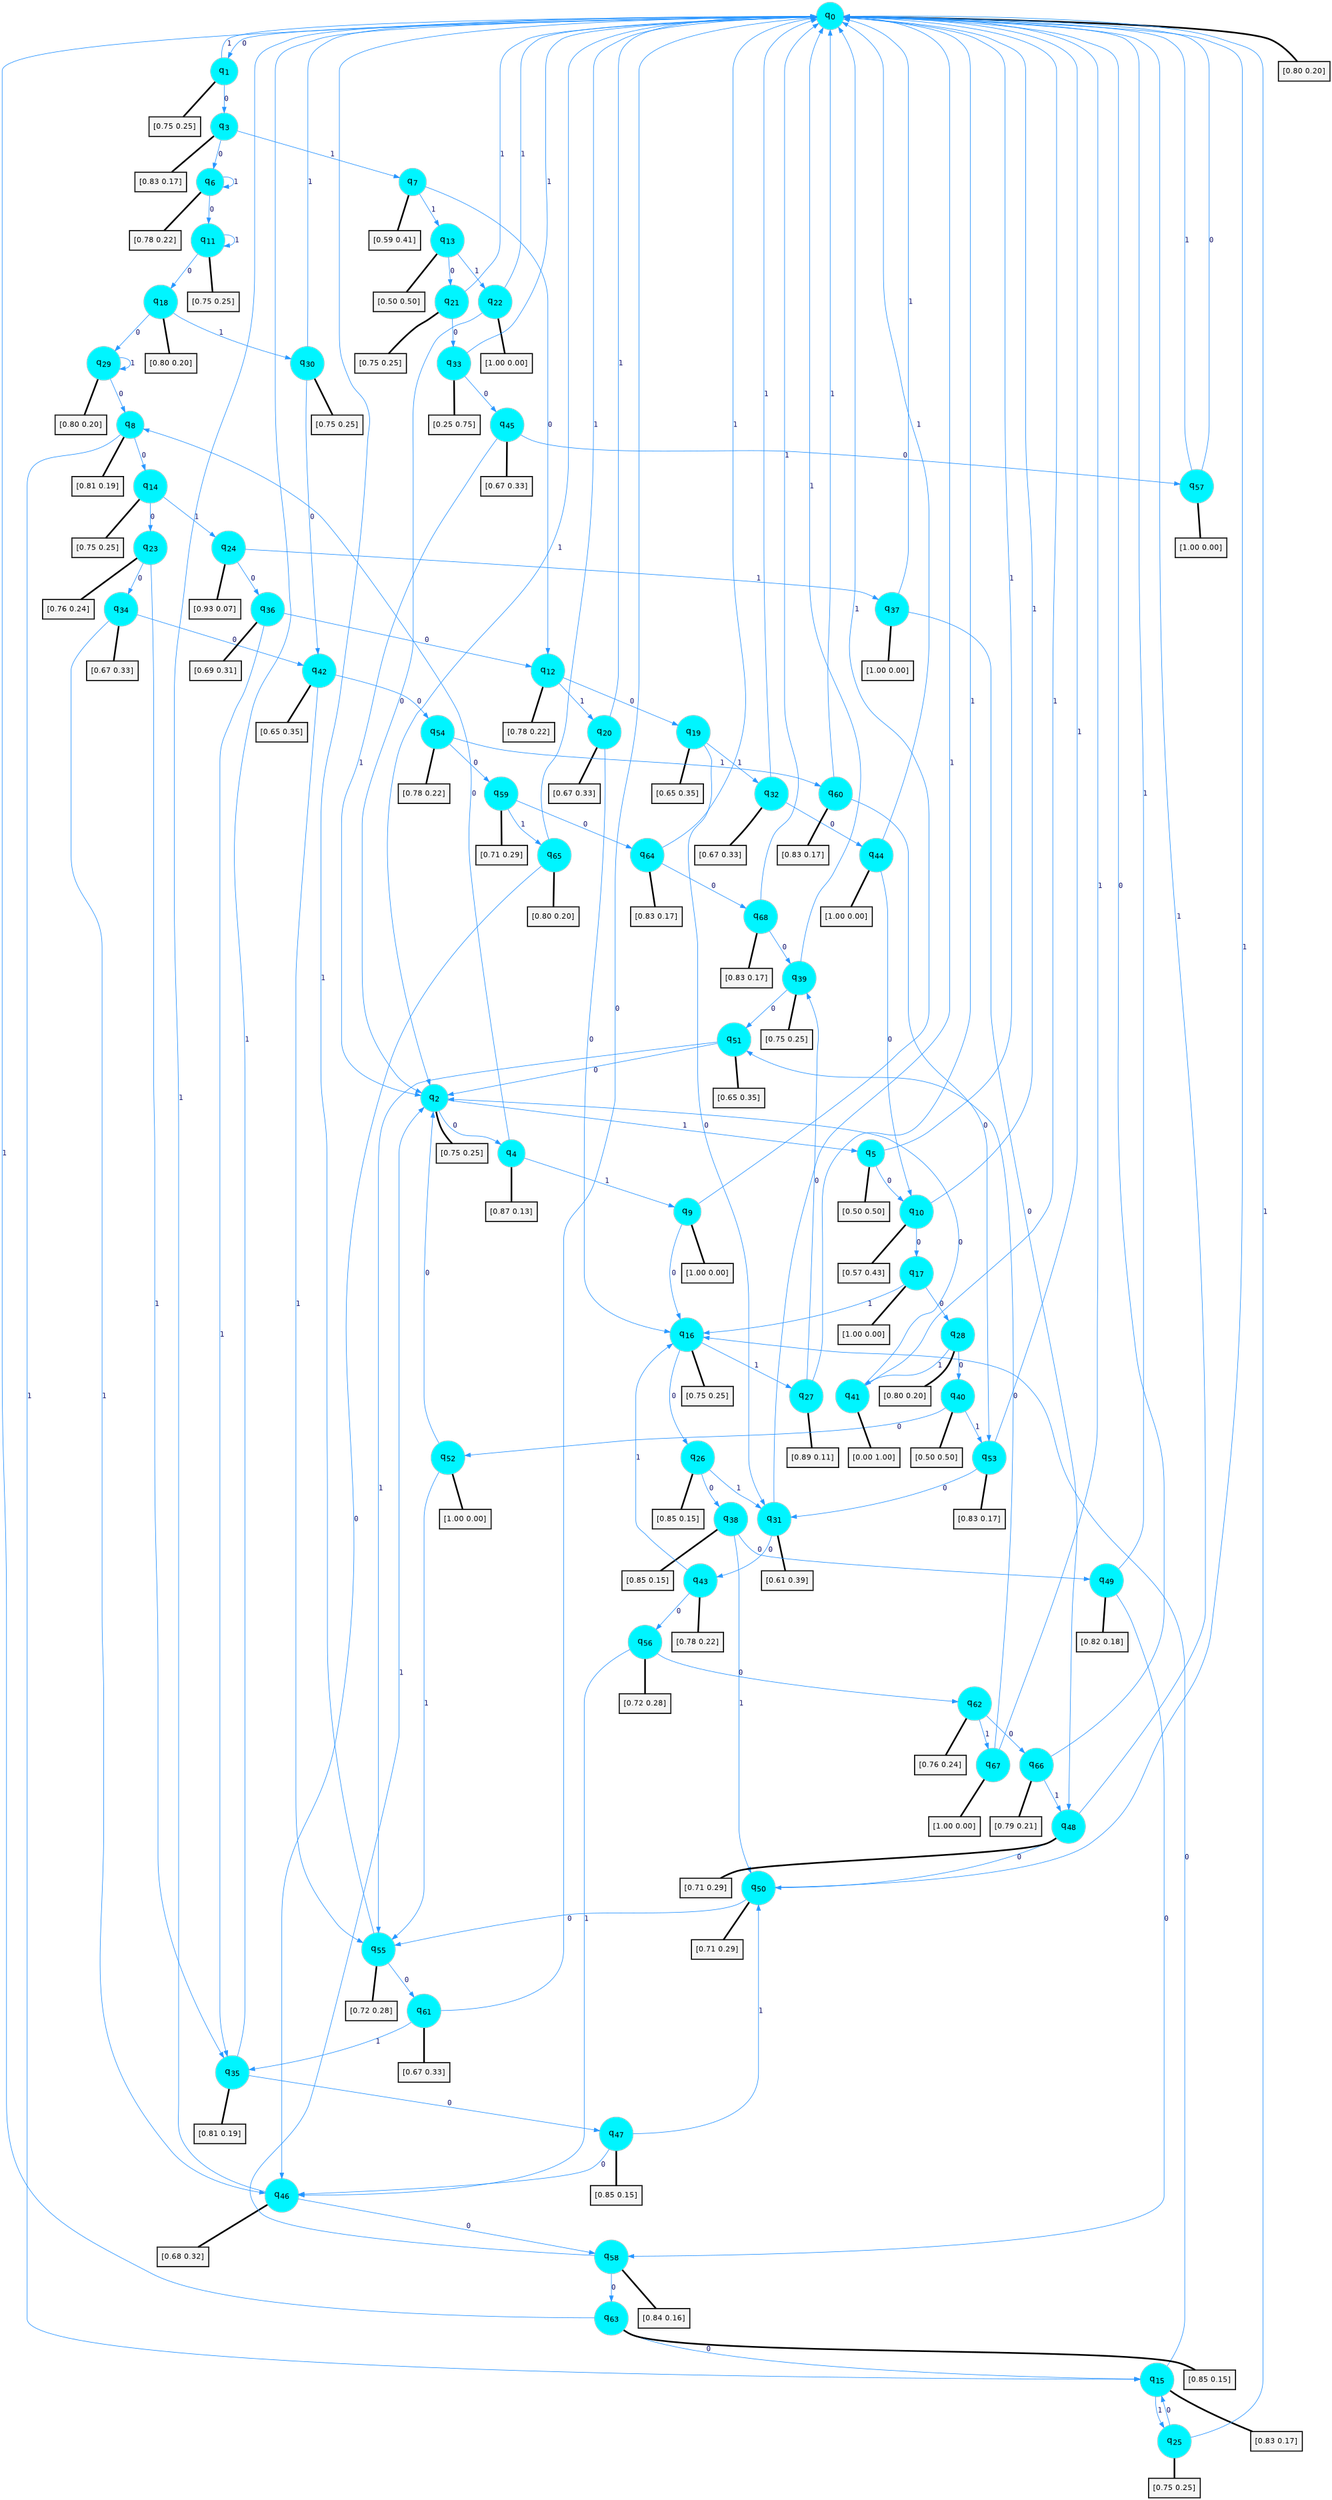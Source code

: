 digraph G {
graph [
bgcolor=transparent, dpi=300, rankdir=TD, size="40,25"];
node [
color=gray, fillcolor=turquoise1, fontcolor=black, fontname=Helvetica, fontsize=16, fontweight=bold, shape=circle, style=filled];
edge [
arrowsize=1, color=dodgerblue1, fontcolor=midnightblue, fontname=courier, fontweight=bold, penwidth=1, style=solid, weight=20];
0[label=<q<SUB>0</SUB>>];
1[label=<q<SUB>1</SUB>>];
2[label=<q<SUB>2</SUB>>];
3[label=<q<SUB>3</SUB>>];
4[label=<q<SUB>4</SUB>>];
5[label=<q<SUB>5</SUB>>];
6[label=<q<SUB>6</SUB>>];
7[label=<q<SUB>7</SUB>>];
8[label=<q<SUB>8</SUB>>];
9[label=<q<SUB>9</SUB>>];
10[label=<q<SUB>10</SUB>>];
11[label=<q<SUB>11</SUB>>];
12[label=<q<SUB>12</SUB>>];
13[label=<q<SUB>13</SUB>>];
14[label=<q<SUB>14</SUB>>];
15[label=<q<SUB>15</SUB>>];
16[label=<q<SUB>16</SUB>>];
17[label=<q<SUB>17</SUB>>];
18[label=<q<SUB>18</SUB>>];
19[label=<q<SUB>19</SUB>>];
20[label=<q<SUB>20</SUB>>];
21[label=<q<SUB>21</SUB>>];
22[label=<q<SUB>22</SUB>>];
23[label=<q<SUB>23</SUB>>];
24[label=<q<SUB>24</SUB>>];
25[label=<q<SUB>25</SUB>>];
26[label=<q<SUB>26</SUB>>];
27[label=<q<SUB>27</SUB>>];
28[label=<q<SUB>28</SUB>>];
29[label=<q<SUB>29</SUB>>];
30[label=<q<SUB>30</SUB>>];
31[label=<q<SUB>31</SUB>>];
32[label=<q<SUB>32</SUB>>];
33[label=<q<SUB>33</SUB>>];
34[label=<q<SUB>34</SUB>>];
35[label=<q<SUB>35</SUB>>];
36[label=<q<SUB>36</SUB>>];
37[label=<q<SUB>37</SUB>>];
38[label=<q<SUB>38</SUB>>];
39[label=<q<SUB>39</SUB>>];
40[label=<q<SUB>40</SUB>>];
41[label=<q<SUB>41</SUB>>];
42[label=<q<SUB>42</SUB>>];
43[label=<q<SUB>43</SUB>>];
44[label=<q<SUB>44</SUB>>];
45[label=<q<SUB>45</SUB>>];
46[label=<q<SUB>46</SUB>>];
47[label=<q<SUB>47</SUB>>];
48[label=<q<SUB>48</SUB>>];
49[label=<q<SUB>49</SUB>>];
50[label=<q<SUB>50</SUB>>];
51[label=<q<SUB>51</SUB>>];
52[label=<q<SUB>52</SUB>>];
53[label=<q<SUB>53</SUB>>];
54[label=<q<SUB>54</SUB>>];
55[label=<q<SUB>55</SUB>>];
56[label=<q<SUB>56</SUB>>];
57[label=<q<SUB>57</SUB>>];
58[label=<q<SUB>58</SUB>>];
59[label=<q<SUB>59</SUB>>];
60[label=<q<SUB>60</SUB>>];
61[label=<q<SUB>61</SUB>>];
62[label=<q<SUB>62</SUB>>];
63[label=<q<SUB>63</SUB>>];
64[label=<q<SUB>64</SUB>>];
65[label=<q<SUB>65</SUB>>];
66[label=<q<SUB>66</SUB>>];
67[label=<q<SUB>67</SUB>>];
68[label=<q<SUB>68</SUB>>];
69[label="[0.80 0.20]", shape=box,fontcolor=black, fontname=Helvetica, fontsize=14, penwidth=2, fillcolor=whitesmoke,color=black];
70[label="[0.75 0.25]", shape=box,fontcolor=black, fontname=Helvetica, fontsize=14, penwidth=2, fillcolor=whitesmoke,color=black];
71[label="[0.75 0.25]", shape=box,fontcolor=black, fontname=Helvetica, fontsize=14, penwidth=2, fillcolor=whitesmoke,color=black];
72[label="[0.83 0.17]", shape=box,fontcolor=black, fontname=Helvetica, fontsize=14, penwidth=2, fillcolor=whitesmoke,color=black];
73[label="[0.87 0.13]", shape=box,fontcolor=black, fontname=Helvetica, fontsize=14, penwidth=2, fillcolor=whitesmoke,color=black];
74[label="[0.50 0.50]", shape=box,fontcolor=black, fontname=Helvetica, fontsize=14, penwidth=2, fillcolor=whitesmoke,color=black];
75[label="[0.78 0.22]", shape=box,fontcolor=black, fontname=Helvetica, fontsize=14, penwidth=2, fillcolor=whitesmoke,color=black];
76[label="[0.59 0.41]", shape=box,fontcolor=black, fontname=Helvetica, fontsize=14, penwidth=2, fillcolor=whitesmoke,color=black];
77[label="[0.81 0.19]", shape=box,fontcolor=black, fontname=Helvetica, fontsize=14, penwidth=2, fillcolor=whitesmoke,color=black];
78[label="[1.00 0.00]", shape=box,fontcolor=black, fontname=Helvetica, fontsize=14, penwidth=2, fillcolor=whitesmoke,color=black];
79[label="[0.57 0.43]", shape=box,fontcolor=black, fontname=Helvetica, fontsize=14, penwidth=2, fillcolor=whitesmoke,color=black];
80[label="[0.75 0.25]", shape=box,fontcolor=black, fontname=Helvetica, fontsize=14, penwidth=2, fillcolor=whitesmoke,color=black];
81[label="[0.78 0.22]", shape=box,fontcolor=black, fontname=Helvetica, fontsize=14, penwidth=2, fillcolor=whitesmoke,color=black];
82[label="[0.50 0.50]", shape=box,fontcolor=black, fontname=Helvetica, fontsize=14, penwidth=2, fillcolor=whitesmoke,color=black];
83[label="[0.75 0.25]", shape=box,fontcolor=black, fontname=Helvetica, fontsize=14, penwidth=2, fillcolor=whitesmoke,color=black];
84[label="[0.83 0.17]", shape=box,fontcolor=black, fontname=Helvetica, fontsize=14, penwidth=2, fillcolor=whitesmoke,color=black];
85[label="[0.75 0.25]", shape=box,fontcolor=black, fontname=Helvetica, fontsize=14, penwidth=2, fillcolor=whitesmoke,color=black];
86[label="[1.00 0.00]", shape=box,fontcolor=black, fontname=Helvetica, fontsize=14, penwidth=2, fillcolor=whitesmoke,color=black];
87[label="[0.80 0.20]", shape=box,fontcolor=black, fontname=Helvetica, fontsize=14, penwidth=2, fillcolor=whitesmoke,color=black];
88[label="[0.65 0.35]", shape=box,fontcolor=black, fontname=Helvetica, fontsize=14, penwidth=2, fillcolor=whitesmoke,color=black];
89[label="[0.67 0.33]", shape=box,fontcolor=black, fontname=Helvetica, fontsize=14, penwidth=2, fillcolor=whitesmoke,color=black];
90[label="[0.75 0.25]", shape=box,fontcolor=black, fontname=Helvetica, fontsize=14, penwidth=2, fillcolor=whitesmoke,color=black];
91[label="[1.00 0.00]", shape=box,fontcolor=black, fontname=Helvetica, fontsize=14, penwidth=2, fillcolor=whitesmoke,color=black];
92[label="[0.76 0.24]", shape=box,fontcolor=black, fontname=Helvetica, fontsize=14, penwidth=2, fillcolor=whitesmoke,color=black];
93[label="[0.93 0.07]", shape=box,fontcolor=black, fontname=Helvetica, fontsize=14, penwidth=2, fillcolor=whitesmoke,color=black];
94[label="[0.75 0.25]", shape=box,fontcolor=black, fontname=Helvetica, fontsize=14, penwidth=2, fillcolor=whitesmoke,color=black];
95[label="[0.85 0.15]", shape=box,fontcolor=black, fontname=Helvetica, fontsize=14, penwidth=2, fillcolor=whitesmoke,color=black];
96[label="[0.89 0.11]", shape=box,fontcolor=black, fontname=Helvetica, fontsize=14, penwidth=2, fillcolor=whitesmoke,color=black];
97[label="[0.80 0.20]", shape=box,fontcolor=black, fontname=Helvetica, fontsize=14, penwidth=2, fillcolor=whitesmoke,color=black];
98[label="[0.80 0.20]", shape=box,fontcolor=black, fontname=Helvetica, fontsize=14, penwidth=2, fillcolor=whitesmoke,color=black];
99[label="[0.75 0.25]", shape=box,fontcolor=black, fontname=Helvetica, fontsize=14, penwidth=2, fillcolor=whitesmoke,color=black];
100[label="[0.61 0.39]", shape=box,fontcolor=black, fontname=Helvetica, fontsize=14, penwidth=2, fillcolor=whitesmoke,color=black];
101[label="[0.67 0.33]", shape=box,fontcolor=black, fontname=Helvetica, fontsize=14, penwidth=2, fillcolor=whitesmoke,color=black];
102[label="[0.25 0.75]", shape=box,fontcolor=black, fontname=Helvetica, fontsize=14, penwidth=2, fillcolor=whitesmoke,color=black];
103[label="[0.67 0.33]", shape=box,fontcolor=black, fontname=Helvetica, fontsize=14, penwidth=2, fillcolor=whitesmoke,color=black];
104[label="[0.81 0.19]", shape=box,fontcolor=black, fontname=Helvetica, fontsize=14, penwidth=2, fillcolor=whitesmoke,color=black];
105[label="[0.69 0.31]", shape=box,fontcolor=black, fontname=Helvetica, fontsize=14, penwidth=2, fillcolor=whitesmoke,color=black];
106[label="[1.00 0.00]", shape=box,fontcolor=black, fontname=Helvetica, fontsize=14, penwidth=2, fillcolor=whitesmoke,color=black];
107[label="[0.85 0.15]", shape=box,fontcolor=black, fontname=Helvetica, fontsize=14, penwidth=2, fillcolor=whitesmoke,color=black];
108[label="[0.75 0.25]", shape=box,fontcolor=black, fontname=Helvetica, fontsize=14, penwidth=2, fillcolor=whitesmoke,color=black];
109[label="[0.50 0.50]", shape=box,fontcolor=black, fontname=Helvetica, fontsize=14, penwidth=2, fillcolor=whitesmoke,color=black];
110[label="[0.00 1.00]", shape=box,fontcolor=black, fontname=Helvetica, fontsize=14, penwidth=2, fillcolor=whitesmoke,color=black];
111[label="[0.65 0.35]", shape=box,fontcolor=black, fontname=Helvetica, fontsize=14, penwidth=2, fillcolor=whitesmoke,color=black];
112[label="[0.78 0.22]", shape=box,fontcolor=black, fontname=Helvetica, fontsize=14, penwidth=2, fillcolor=whitesmoke,color=black];
113[label="[1.00 0.00]", shape=box,fontcolor=black, fontname=Helvetica, fontsize=14, penwidth=2, fillcolor=whitesmoke,color=black];
114[label="[0.67 0.33]", shape=box,fontcolor=black, fontname=Helvetica, fontsize=14, penwidth=2, fillcolor=whitesmoke,color=black];
115[label="[0.68 0.32]", shape=box,fontcolor=black, fontname=Helvetica, fontsize=14, penwidth=2, fillcolor=whitesmoke,color=black];
116[label="[0.85 0.15]", shape=box,fontcolor=black, fontname=Helvetica, fontsize=14, penwidth=2, fillcolor=whitesmoke,color=black];
117[label="[0.71 0.29]", shape=box,fontcolor=black, fontname=Helvetica, fontsize=14, penwidth=2, fillcolor=whitesmoke,color=black];
118[label="[0.82 0.18]", shape=box,fontcolor=black, fontname=Helvetica, fontsize=14, penwidth=2, fillcolor=whitesmoke,color=black];
119[label="[0.71 0.29]", shape=box,fontcolor=black, fontname=Helvetica, fontsize=14, penwidth=2, fillcolor=whitesmoke,color=black];
120[label="[0.65 0.35]", shape=box,fontcolor=black, fontname=Helvetica, fontsize=14, penwidth=2, fillcolor=whitesmoke,color=black];
121[label="[1.00 0.00]", shape=box,fontcolor=black, fontname=Helvetica, fontsize=14, penwidth=2, fillcolor=whitesmoke,color=black];
122[label="[0.83 0.17]", shape=box,fontcolor=black, fontname=Helvetica, fontsize=14, penwidth=2, fillcolor=whitesmoke,color=black];
123[label="[0.78 0.22]", shape=box,fontcolor=black, fontname=Helvetica, fontsize=14, penwidth=2, fillcolor=whitesmoke,color=black];
124[label="[0.72 0.28]", shape=box,fontcolor=black, fontname=Helvetica, fontsize=14, penwidth=2, fillcolor=whitesmoke,color=black];
125[label="[0.72 0.28]", shape=box,fontcolor=black, fontname=Helvetica, fontsize=14, penwidth=2, fillcolor=whitesmoke,color=black];
126[label="[1.00 0.00]", shape=box,fontcolor=black, fontname=Helvetica, fontsize=14, penwidth=2, fillcolor=whitesmoke,color=black];
127[label="[0.84 0.16]", shape=box,fontcolor=black, fontname=Helvetica, fontsize=14, penwidth=2, fillcolor=whitesmoke,color=black];
128[label="[0.71 0.29]", shape=box,fontcolor=black, fontname=Helvetica, fontsize=14, penwidth=2, fillcolor=whitesmoke,color=black];
129[label="[0.83 0.17]", shape=box,fontcolor=black, fontname=Helvetica, fontsize=14, penwidth=2, fillcolor=whitesmoke,color=black];
130[label="[0.67 0.33]", shape=box,fontcolor=black, fontname=Helvetica, fontsize=14, penwidth=2, fillcolor=whitesmoke,color=black];
131[label="[0.76 0.24]", shape=box,fontcolor=black, fontname=Helvetica, fontsize=14, penwidth=2, fillcolor=whitesmoke,color=black];
132[label="[0.85 0.15]", shape=box,fontcolor=black, fontname=Helvetica, fontsize=14, penwidth=2, fillcolor=whitesmoke,color=black];
133[label="[0.83 0.17]", shape=box,fontcolor=black, fontname=Helvetica, fontsize=14, penwidth=2, fillcolor=whitesmoke,color=black];
134[label="[0.80 0.20]", shape=box,fontcolor=black, fontname=Helvetica, fontsize=14, penwidth=2, fillcolor=whitesmoke,color=black];
135[label="[0.79 0.21]", shape=box,fontcolor=black, fontname=Helvetica, fontsize=14, penwidth=2, fillcolor=whitesmoke,color=black];
136[label="[1.00 0.00]", shape=box,fontcolor=black, fontname=Helvetica, fontsize=14, penwidth=2, fillcolor=whitesmoke,color=black];
137[label="[0.83 0.17]", shape=box,fontcolor=black, fontname=Helvetica, fontsize=14, penwidth=2, fillcolor=whitesmoke,color=black];
0->1 [label=0];
0->2 [label=1];
0->69 [arrowhead=none, penwidth=3,color=black];
1->3 [label=0];
1->0 [label=1];
1->70 [arrowhead=none, penwidth=3,color=black];
2->4 [label=0];
2->5 [label=1];
2->71 [arrowhead=none, penwidth=3,color=black];
3->6 [label=0];
3->7 [label=1];
3->72 [arrowhead=none, penwidth=3,color=black];
4->8 [label=0];
4->9 [label=1];
4->73 [arrowhead=none, penwidth=3,color=black];
5->10 [label=0];
5->0 [label=1];
5->74 [arrowhead=none, penwidth=3,color=black];
6->11 [label=0];
6->6 [label=1];
6->75 [arrowhead=none, penwidth=3,color=black];
7->12 [label=0];
7->13 [label=1];
7->76 [arrowhead=none, penwidth=3,color=black];
8->14 [label=0];
8->15 [label=1];
8->77 [arrowhead=none, penwidth=3,color=black];
9->16 [label=0];
9->0 [label=1];
9->78 [arrowhead=none, penwidth=3,color=black];
10->17 [label=0];
10->0 [label=1];
10->79 [arrowhead=none, penwidth=3,color=black];
11->18 [label=0];
11->11 [label=1];
11->80 [arrowhead=none, penwidth=3,color=black];
12->19 [label=0];
12->20 [label=1];
12->81 [arrowhead=none, penwidth=3,color=black];
13->21 [label=0];
13->22 [label=1];
13->82 [arrowhead=none, penwidth=3,color=black];
14->23 [label=0];
14->24 [label=1];
14->83 [arrowhead=none, penwidth=3,color=black];
15->16 [label=0];
15->25 [label=1];
15->84 [arrowhead=none, penwidth=3,color=black];
16->26 [label=0];
16->27 [label=1];
16->85 [arrowhead=none, penwidth=3,color=black];
17->28 [label=0];
17->16 [label=1];
17->86 [arrowhead=none, penwidth=3,color=black];
18->29 [label=0];
18->30 [label=1];
18->87 [arrowhead=none, penwidth=3,color=black];
19->31 [label=0];
19->32 [label=1];
19->88 [arrowhead=none, penwidth=3,color=black];
20->16 [label=0];
20->0 [label=1];
20->89 [arrowhead=none, penwidth=3,color=black];
21->33 [label=0];
21->0 [label=1];
21->90 [arrowhead=none, penwidth=3,color=black];
22->2 [label=0];
22->0 [label=1];
22->91 [arrowhead=none, penwidth=3,color=black];
23->34 [label=0];
23->35 [label=1];
23->92 [arrowhead=none, penwidth=3,color=black];
24->36 [label=0];
24->37 [label=1];
24->93 [arrowhead=none, penwidth=3,color=black];
25->15 [label=0];
25->0 [label=1];
25->94 [arrowhead=none, penwidth=3,color=black];
26->38 [label=0];
26->31 [label=1];
26->95 [arrowhead=none, penwidth=3,color=black];
27->39 [label=0];
27->0 [label=1];
27->96 [arrowhead=none, penwidth=3,color=black];
28->40 [label=0];
28->41 [label=1];
28->97 [arrowhead=none, penwidth=3,color=black];
29->8 [label=0];
29->29 [label=1];
29->98 [arrowhead=none, penwidth=3,color=black];
30->42 [label=0];
30->0 [label=1];
30->99 [arrowhead=none, penwidth=3,color=black];
31->43 [label=0];
31->0 [label=1];
31->100 [arrowhead=none, penwidth=3,color=black];
32->44 [label=0];
32->0 [label=1];
32->101 [arrowhead=none, penwidth=3,color=black];
33->45 [label=0];
33->0 [label=1];
33->102 [arrowhead=none, penwidth=3,color=black];
34->42 [label=0];
34->46 [label=1];
34->103 [arrowhead=none, penwidth=3,color=black];
35->47 [label=0];
35->0 [label=1];
35->104 [arrowhead=none, penwidth=3,color=black];
36->12 [label=0];
36->35 [label=1];
36->105 [arrowhead=none, penwidth=3,color=black];
37->48 [label=0];
37->0 [label=1];
37->106 [arrowhead=none, penwidth=3,color=black];
38->49 [label=0];
38->50 [label=1];
38->107 [arrowhead=none, penwidth=3,color=black];
39->51 [label=0];
39->0 [label=1];
39->108 [arrowhead=none, penwidth=3,color=black];
40->52 [label=0];
40->53 [label=1];
40->109 [arrowhead=none, penwidth=3,color=black];
41->2 [label=0];
41->0 [label=1];
41->110 [arrowhead=none, penwidth=3,color=black];
42->54 [label=0];
42->55 [label=1];
42->111 [arrowhead=none, penwidth=3,color=black];
43->56 [label=0];
43->16 [label=1];
43->112 [arrowhead=none, penwidth=3,color=black];
44->10 [label=0];
44->0 [label=1];
44->113 [arrowhead=none, penwidth=3,color=black];
45->57 [label=0];
45->2 [label=1];
45->114 [arrowhead=none, penwidth=3,color=black];
46->58 [label=0];
46->0 [label=1];
46->115 [arrowhead=none, penwidth=3,color=black];
47->46 [label=0];
47->50 [label=1];
47->116 [arrowhead=none, penwidth=3,color=black];
48->50 [label=0];
48->0 [label=1];
48->117 [arrowhead=none, penwidth=3,color=black];
49->58 [label=0];
49->0 [label=1];
49->118 [arrowhead=none, penwidth=3,color=black];
50->55 [label=0];
50->0 [label=1];
50->119 [arrowhead=none, penwidth=3,color=black];
51->2 [label=0];
51->55 [label=1];
51->120 [arrowhead=none, penwidth=3,color=black];
52->2 [label=0];
52->55 [label=1];
52->121 [arrowhead=none, penwidth=3,color=black];
53->31 [label=0];
53->0 [label=1];
53->122 [arrowhead=none, penwidth=3,color=black];
54->59 [label=0];
54->60 [label=1];
54->123 [arrowhead=none, penwidth=3,color=black];
55->61 [label=0];
55->0 [label=1];
55->124 [arrowhead=none, penwidth=3,color=black];
56->62 [label=0];
56->46 [label=1];
56->125 [arrowhead=none, penwidth=3,color=black];
57->0 [label=0];
57->0 [label=1];
57->126 [arrowhead=none, penwidth=3,color=black];
58->63 [label=0];
58->2 [label=1];
58->127 [arrowhead=none, penwidth=3,color=black];
59->64 [label=0];
59->65 [label=1];
59->128 [arrowhead=none, penwidth=3,color=black];
60->53 [label=0];
60->0 [label=1];
60->129 [arrowhead=none, penwidth=3,color=black];
61->0 [label=0];
61->35 [label=1];
61->130 [arrowhead=none, penwidth=3,color=black];
62->66 [label=0];
62->67 [label=1];
62->131 [arrowhead=none, penwidth=3,color=black];
63->15 [label=0];
63->0 [label=1];
63->132 [arrowhead=none, penwidth=3,color=black];
64->68 [label=0];
64->0 [label=1];
64->133 [arrowhead=none, penwidth=3,color=black];
65->46 [label=0];
65->0 [label=1];
65->134 [arrowhead=none, penwidth=3,color=black];
66->0 [label=0];
66->48 [label=1];
66->135 [arrowhead=none, penwidth=3,color=black];
67->51 [label=0];
67->0 [label=1];
67->136 [arrowhead=none, penwidth=3,color=black];
68->39 [label=0];
68->0 [label=1];
68->137 [arrowhead=none, penwidth=3,color=black];
}
